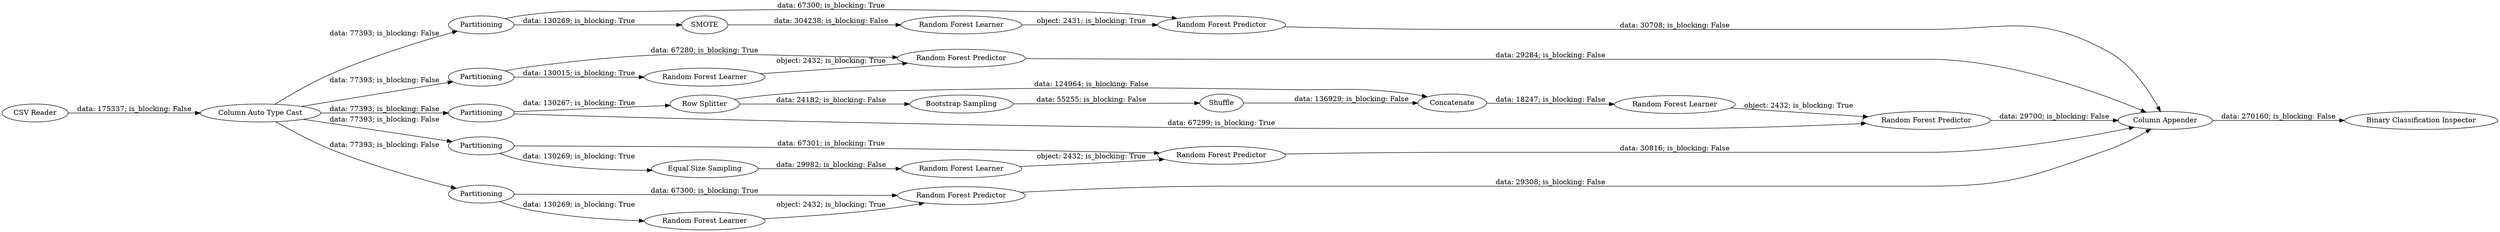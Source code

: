 digraph {
	"-4456569634021454660_21" [label="Random Forest Predictor"]
	"-4456569634021454660_26" [label="Random Forest Learner"]
	"-4456569634021454660_46" [label=Shuffle]
	"-4456569634021454660_44" [label="Row Splitter"]
	"-4456569634021454660_49" [label="Random Forest Predictor"]
	"-4456569634021454660_48" [label="Random Forest Learner"]
	"-4456569634021454660_30" [label="Random Forest Predictor"]
	"-4456569634021454660_35" [label="Random Forest Learner"]
	"-4456569634021454660_38" [label="Binary Classification Inspector"]
	"-4456569634021454660_3" [label=Partitioning]
	"-4456569634021454660_19" [label=Partitioning]
	"-4456569634021454660_45" [label=Concatenate]
	"-4456569634021454660_20" [label="Random Forest Learner"]
	"-4456569634021454660_27" [label="Random Forest Predictor"]
	"-4456569634021454660_25" [label="Random Forest Predictor"]
	"-4456569634021454660_47" [label=Partitioning]
	"-4456569634021454660_33" [label=Partitioning]
	"-4456569634021454660_6" [label=Partitioning]
	"-4456569634021454660_5" [label="CSV Reader"]
	"-4456569634021454660_39" [label="Column Appender"]
	"-4456569634021454660_4" [label=SMOTE]
	"-4456569634021454660_29" [label="Equal Size Sampling"]
	"-4456569634021454660_24" [label="Random Forest Learner"]
	"-4456569634021454660_40" [label="Column Auto Type Cast"]
	"-4456569634021454660_41" [label="Bootstrap Sampling"]
	"-4456569634021454660_3" -> "-4456569634021454660_4" [label="data: 130269; is_blocking: True"]
	"-4456569634021454660_40" -> "-4456569634021454660_33" [label="data: 77393; is_blocking: False"]
	"-4456569634021454660_40" -> "-4456569634021454660_6" [label="data: 77393; is_blocking: False"]
	"-4456569634021454660_25" -> "-4456569634021454660_39" [label="data: 29308; is_blocking: False"]
	"-4456569634021454660_40" -> "-4456569634021454660_47" [label="data: 77393; is_blocking: False"]
	"-4456569634021454660_20" -> "-4456569634021454660_21" [label="object: 2432; is_blocking: True"]
	"-4456569634021454660_6" -> "-4456569634021454660_25" [label="data: 67300; is_blocking: True"]
	"-4456569634021454660_33" -> "-4456569634021454660_29" [label="data: 130269; is_blocking: True"]
	"-4456569634021454660_46" -> "-4456569634021454660_45" [label="data: 136929; is_blocking: False"]
	"-4456569634021454660_33" -> "-4456569634021454660_30" [label="data: 67301; is_blocking: True"]
	"-4456569634021454660_39" -> "-4456569634021454660_38" [label="data: 270160; is_blocking: False"]
	"-4456569634021454660_44" -> "-4456569634021454660_45" [label="data: 124964; is_blocking: False"]
	"-4456569634021454660_40" -> "-4456569634021454660_19" [label="data: 77393; is_blocking: False"]
	"-4456569634021454660_6" -> "-4456569634021454660_24" [label="data: 130269; is_blocking: True"]
	"-4456569634021454660_30" -> "-4456569634021454660_39" [label="data: 30816; is_blocking: False"]
	"-4456569634021454660_40" -> "-4456569634021454660_3" [label="data: 77393; is_blocking: False"]
	"-4456569634021454660_19" -> "-4456569634021454660_21" [label="data: 67280; is_blocking: True"]
	"-4456569634021454660_35" -> "-4456569634021454660_30" [label="object: 2432; is_blocking: True"]
	"-4456569634021454660_47" -> "-4456569634021454660_49" [label="data: 67299; is_blocking: True"]
	"-4456569634021454660_27" -> "-4456569634021454660_39" [label="data: 30708; is_blocking: False"]
	"-4456569634021454660_47" -> "-4456569634021454660_44" [label="data: 130267; is_blocking: True"]
	"-4456569634021454660_48" -> "-4456569634021454660_49" [label="object: 2432; is_blocking: True"]
	"-4456569634021454660_24" -> "-4456569634021454660_25" [label="object: 2432; is_blocking: True"]
	"-4456569634021454660_49" -> "-4456569634021454660_39" [label="data: 29700; is_blocking: False"]
	"-4456569634021454660_3" -> "-4456569634021454660_27" [label="data: 67300; is_blocking: True"]
	"-4456569634021454660_26" -> "-4456569634021454660_27" [label="object: 2431; is_blocking: True"]
	"-4456569634021454660_29" -> "-4456569634021454660_35" [label="data: 29982; is_blocking: False"]
	"-4456569634021454660_45" -> "-4456569634021454660_48" [label="data: 18247; is_blocking: False"]
	"-4456569634021454660_5" -> "-4456569634021454660_40" [label="data: 175337; is_blocking: False"]
	"-4456569634021454660_41" -> "-4456569634021454660_46" [label="data: 55255; is_blocking: False"]
	"-4456569634021454660_4" -> "-4456569634021454660_26" [label="data: 304238; is_blocking: False"]
	"-4456569634021454660_21" -> "-4456569634021454660_39" [label="data: 29284; is_blocking: False"]
	"-4456569634021454660_44" -> "-4456569634021454660_41" [label="data: 24182; is_blocking: False"]
	"-4456569634021454660_19" -> "-4456569634021454660_20" [label="data: 130015; is_blocking: True"]
	rankdir=LR
}
